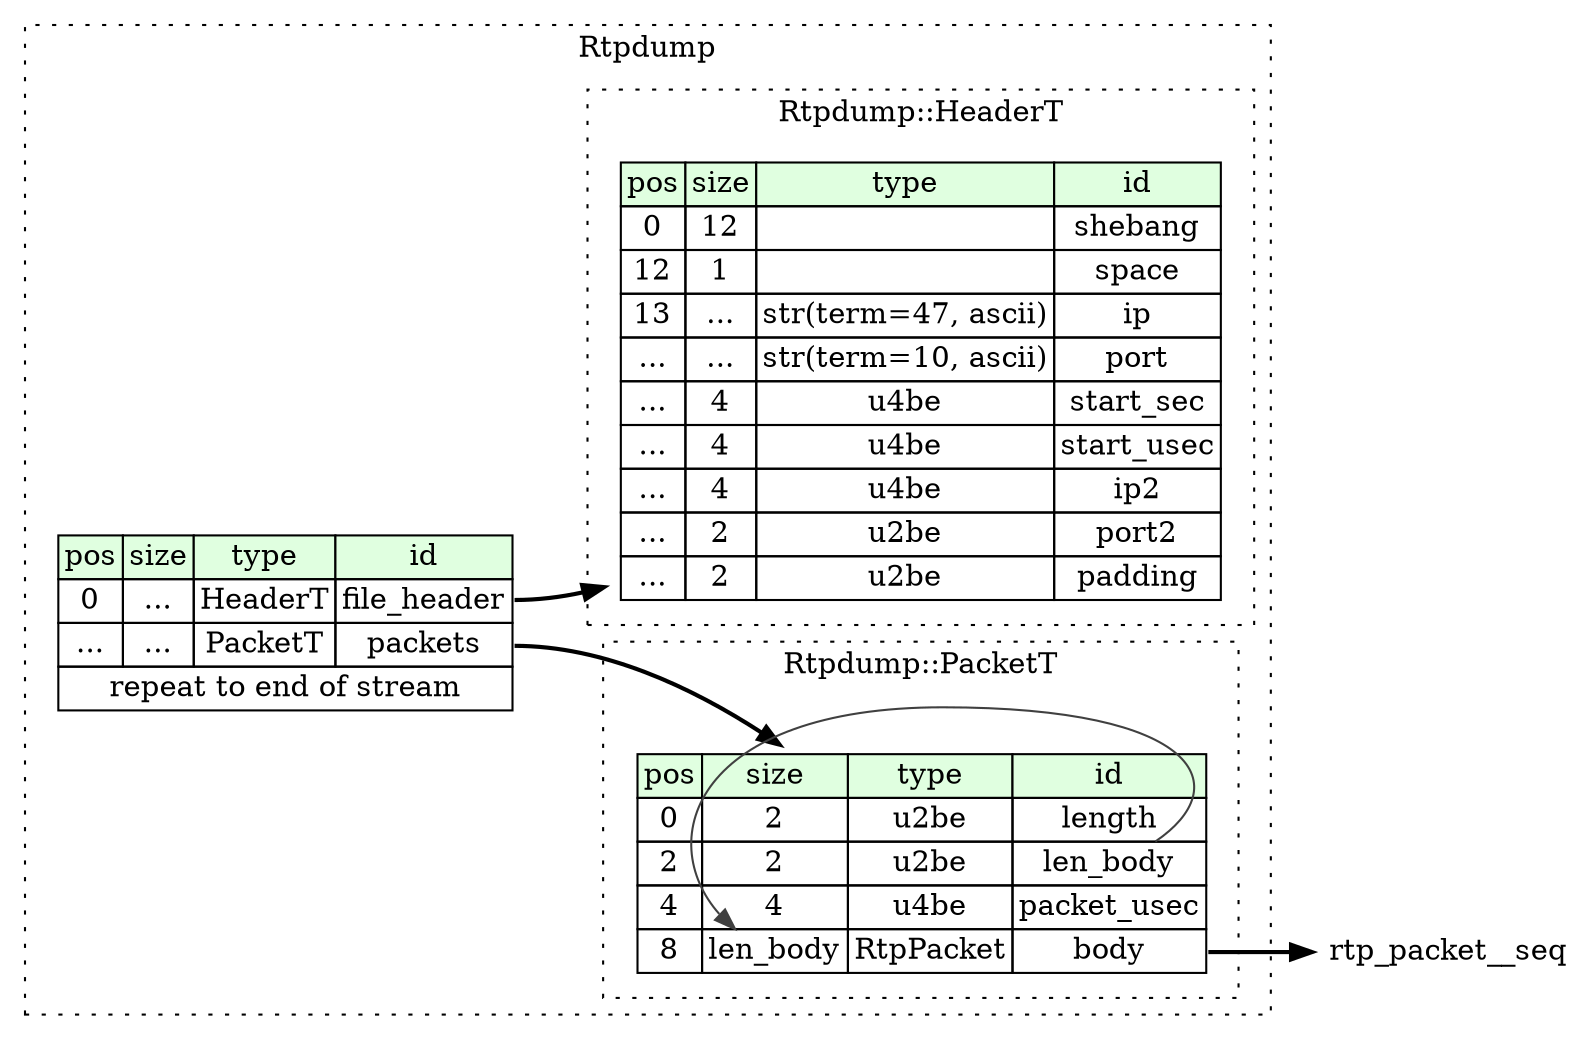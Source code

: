 digraph {
	rankdir=LR;
	node [shape=plaintext];
	subgraph cluster__rtpdump {
		label="Rtpdump";
		graph[style=dotted];

		rtpdump__seq [label=<<TABLE BORDER="0" CELLBORDER="1" CELLSPACING="0">
			<TR><TD BGCOLOR="#E0FFE0">pos</TD><TD BGCOLOR="#E0FFE0">size</TD><TD BGCOLOR="#E0FFE0">type</TD><TD BGCOLOR="#E0FFE0">id</TD></TR>
			<TR><TD PORT="file_header_pos">0</TD><TD PORT="file_header_size">...</TD><TD>HeaderT</TD><TD PORT="file_header_type">file_header</TD></TR>
			<TR><TD PORT="packets_pos">...</TD><TD PORT="packets_size">...</TD><TD>PacketT</TD><TD PORT="packets_type">packets</TD></TR>
			<TR><TD COLSPAN="4" PORT="packets__repeat">repeat to end of stream</TD></TR>
		</TABLE>>];
		subgraph cluster__header_t {
			label="Rtpdump::HeaderT";
			graph[style=dotted];

			header_t__seq [label=<<TABLE BORDER="0" CELLBORDER="1" CELLSPACING="0">
				<TR><TD BGCOLOR="#E0FFE0">pos</TD><TD BGCOLOR="#E0FFE0">size</TD><TD BGCOLOR="#E0FFE0">type</TD><TD BGCOLOR="#E0FFE0">id</TD></TR>
				<TR><TD PORT="shebang_pos">0</TD><TD PORT="shebang_size">12</TD><TD></TD><TD PORT="shebang_type">shebang</TD></TR>
				<TR><TD PORT="space_pos">12</TD><TD PORT="space_size">1</TD><TD></TD><TD PORT="space_type">space</TD></TR>
				<TR><TD PORT="ip_pos">13</TD><TD PORT="ip_size">...</TD><TD>str(term=47, ascii)</TD><TD PORT="ip_type">ip</TD></TR>
				<TR><TD PORT="port_pos">...</TD><TD PORT="port_size">...</TD><TD>str(term=10, ascii)</TD><TD PORT="port_type">port</TD></TR>
				<TR><TD PORT="start_sec_pos">...</TD><TD PORT="start_sec_size">4</TD><TD>u4be</TD><TD PORT="start_sec_type">start_sec</TD></TR>
				<TR><TD PORT="start_usec_pos">...</TD><TD PORT="start_usec_size">4</TD><TD>u4be</TD><TD PORT="start_usec_type">start_usec</TD></TR>
				<TR><TD PORT="ip2_pos">...</TD><TD PORT="ip2_size">4</TD><TD>u4be</TD><TD PORT="ip2_type">ip2</TD></TR>
				<TR><TD PORT="port2_pos">...</TD><TD PORT="port2_size">2</TD><TD>u2be</TD><TD PORT="port2_type">port2</TD></TR>
				<TR><TD PORT="padding_pos">...</TD><TD PORT="padding_size">2</TD><TD>u2be</TD><TD PORT="padding_type">padding</TD></TR>
			</TABLE>>];
		}
		subgraph cluster__packet_t {
			label="Rtpdump::PacketT";
			graph[style=dotted];

			packet_t__seq [label=<<TABLE BORDER="0" CELLBORDER="1" CELLSPACING="0">
				<TR><TD BGCOLOR="#E0FFE0">pos</TD><TD BGCOLOR="#E0FFE0">size</TD><TD BGCOLOR="#E0FFE0">type</TD><TD BGCOLOR="#E0FFE0">id</TD></TR>
				<TR><TD PORT="length_pos">0</TD><TD PORT="length_size">2</TD><TD>u2be</TD><TD PORT="length_type">length</TD></TR>
				<TR><TD PORT="len_body_pos">2</TD><TD PORT="len_body_size">2</TD><TD>u2be</TD><TD PORT="len_body_type">len_body</TD></TR>
				<TR><TD PORT="packet_usec_pos">4</TD><TD PORT="packet_usec_size">4</TD><TD>u4be</TD><TD PORT="packet_usec_type">packet_usec</TD></TR>
				<TR><TD PORT="body_pos">8</TD><TD PORT="body_size">len_body</TD><TD>RtpPacket</TD><TD PORT="body_type">body</TD></TR>
			</TABLE>>];
		}
	}
	rtpdump__seq:file_header_type -> header_t__seq [style=bold];
	rtpdump__seq:packets_type -> packet_t__seq [style=bold];
	packet_t__seq:len_body_type -> packet_t__seq:body_size [color="#404040"];
	packet_t__seq:body_type -> rtp_packet__seq [style=bold];
}
